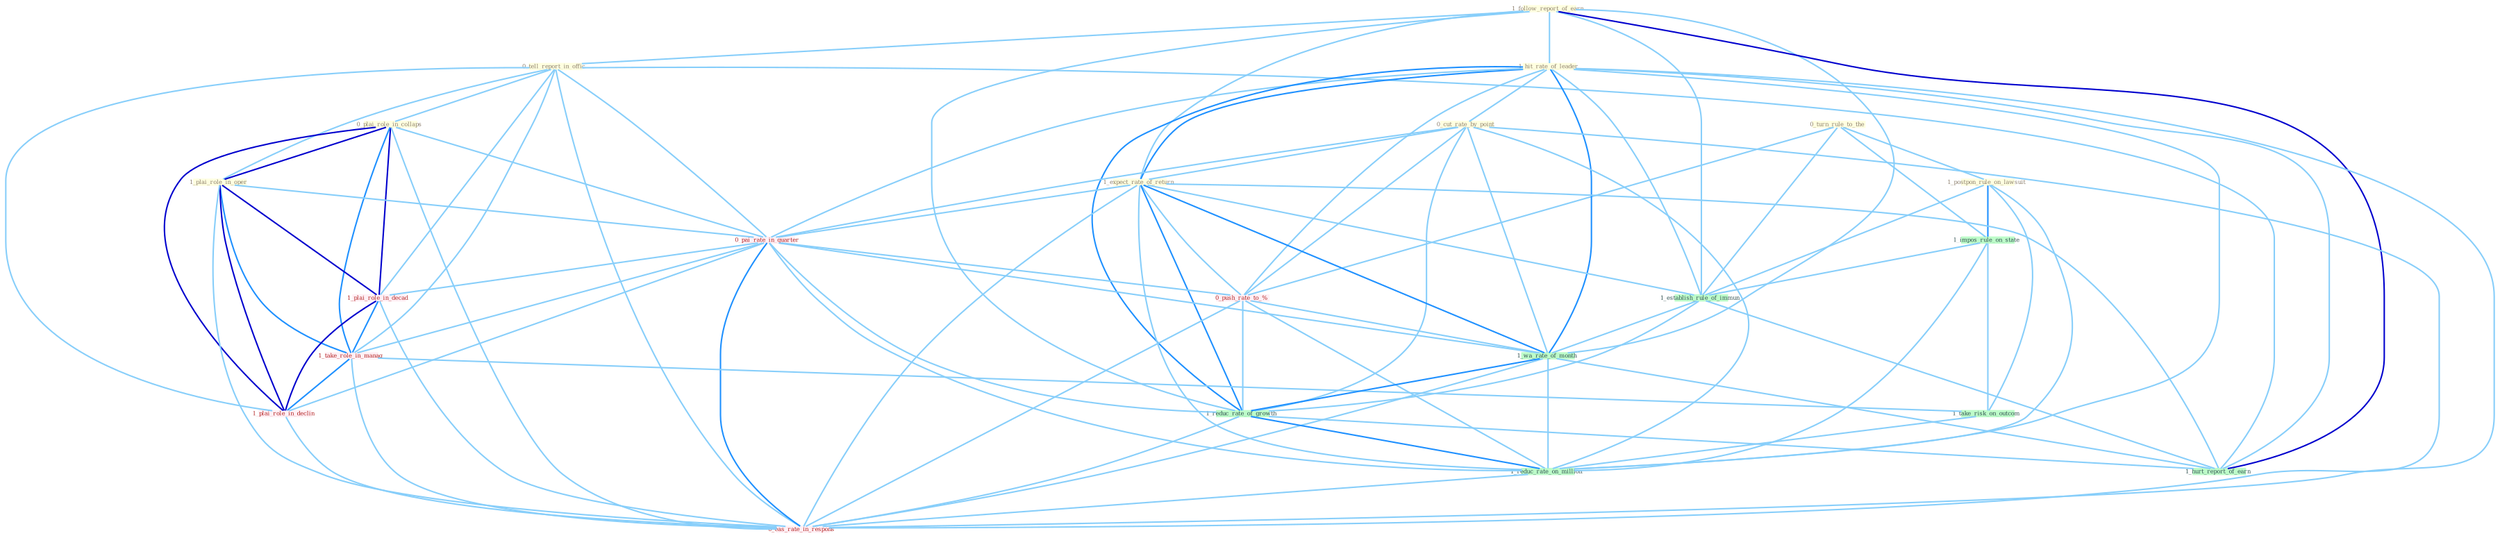 Graph G{ 
    node
    [shape=polygon,style=filled,width=.5,height=.06,color="#BDFCC9",fixedsize=true,fontsize=4,
    fontcolor="#2f4f4f"];
    {node
    [color="#ffffe0", fontcolor="#8b7d6b"] "0_turn_rule_to_the " "1_follow_report_of_earn " "1_postpon_rule_on_lawsuit " "0_tell_report_in_offic " "0_plai_role_in_collaps " "1_plai_role_in_oper " "1_hit_rate_of_leader " "0_cut_rate_by_point " "1_expect_rate_of_return "}
{node [color="#fff0f5", fontcolor="#b22222"] "0_pai_rate_in_quarter " "0_push_rate_to_% " "1_plai_role_in_decad " "1_take_role_in_manag " "1_plai_role_in_declin " "0_eas_rate_in_respons "}
edge [color="#B0E2FF"];

	"0_turn_rule_to_the " -- "1_postpon_rule_on_lawsuit " [w="1", color="#87cefa" ];
	"0_turn_rule_to_the " -- "1_impos_rule_on_state " [w="1", color="#87cefa" ];
	"0_turn_rule_to_the " -- "0_push_rate_to_% " [w="1", color="#87cefa" ];
	"0_turn_rule_to_the " -- "1_establish_rule_of_immun " [w="1", color="#87cefa" ];
	"1_follow_report_of_earn " -- "0_tell_report_in_offic " [w="1", color="#87cefa" ];
	"1_follow_report_of_earn " -- "1_hit_rate_of_leader " [w="1", color="#87cefa" ];
	"1_follow_report_of_earn " -- "1_expect_rate_of_return " [w="1", color="#87cefa" ];
	"1_follow_report_of_earn " -- "1_establish_rule_of_immun " [w="1", color="#87cefa" ];
	"1_follow_report_of_earn " -- "1_wa_rate_of_month " [w="1", color="#87cefa" ];
	"1_follow_report_of_earn " -- "1_reduc_rate_of_growth " [w="1", color="#87cefa" ];
	"1_follow_report_of_earn " -- "1_hurt_report_of_earn " [w="3", color="#0000cd" , len=0.6];
	"1_postpon_rule_on_lawsuit " -- "1_impos_rule_on_state " [w="2", color="#1e90ff" , len=0.8];
	"1_postpon_rule_on_lawsuit " -- "1_take_risk_on_outcom " [w="1", color="#87cefa" ];
	"1_postpon_rule_on_lawsuit " -- "1_establish_rule_of_immun " [w="1", color="#87cefa" ];
	"1_postpon_rule_on_lawsuit " -- "1_reduc_rate_on_million " [w="1", color="#87cefa" ];
	"0_tell_report_in_offic " -- "0_plai_role_in_collaps " [w="1", color="#87cefa" ];
	"0_tell_report_in_offic " -- "1_plai_role_in_oper " [w="1", color="#87cefa" ];
	"0_tell_report_in_offic " -- "0_pai_rate_in_quarter " [w="1", color="#87cefa" ];
	"0_tell_report_in_offic " -- "1_plai_role_in_decad " [w="1", color="#87cefa" ];
	"0_tell_report_in_offic " -- "1_take_role_in_manag " [w="1", color="#87cefa" ];
	"0_tell_report_in_offic " -- "1_plai_role_in_declin " [w="1", color="#87cefa" ];
	"0_tell_report_in_offic " -- "1_hurt_report_of_earn " [w="1", color="#87cefa" ];
	"0_tell_report_in_offic " -- "0_eas_rate_in_respons " [w="1", color="#87cefa" ];
	"0_plai_role_in_collaps " -- "1_plai_role_in_oper " [w="3", color="#0000cd" , len=0.6];
	"0_plai_role_in_collaps " -- "0_pai_rate_in_quarter " [w="1", color="#87cefa" ];
	"0_plai_role_in_collaps " -- "1_plai_role_in_decad " [w="3", color="#0000cd" , len=0.6];
	"0_plai_role_in_collaps " -- "1_take_role_in_manag " [w="2", color="#1e90ff" , len=0.8];
	"0_plai_role_in_collaps " -- "1_plai_role_in_declin " [w="3", color="#0000cd" , len=0.6];
	"0_plai_role_in_collaps " -- "0_eas_rate_in_respons " [w="1", color="#87cefa" ];
	"1_plai_role_in_oper " -- "0_pai_rate_in_quarter " [w="1", color="#87cefa" ];
	"1_plai_role_in_oper " -- "1_plai_role_in_decad " [w="3", color="#0000cd" , len=0.6];
	"1_plai_role_in_oper " -- "1_take_role_in_manag " [w="2", color="#1e90ff" , len=0.8];
	"1_plai_role_in_oper " -- "1_plai_role_in_declin " [w="3", color="#0000cd" , len=0.6];
	"1_plai_role_in_oper " -- "0_eas_rate_in_respons " [w="1", color="#87cefa" ];
	"1_hit_rate_of_leader " -- "0_cut_rate_by_point " [w="1", color="#87cefa" ];
	"1_hit_rate_of_leader " -- "1_expect_rate_of_return " [w="2", color="#1e90ff" , len=0.8];
	"1_hit_rate_of_leader " -- "0_pai_rate_in_quarter " [w="1", color="#87cefa" ];
	"1_hit_rate_of_leader " -- "0_push_rate_to_% " [w="1", color="#87cefa" ];
	"1_hit_rate_of_leader " -- "1_establish_rule_of_immun " [w="1", color="#87cefa" ];
	"1_hit_rate_of_leader " -- "1_wa_rate_of_month " [w="2", color="#1e90ff" , len=0.8];
	"1_hit_rate_of_leader " -- "1_reduc_rate_of_growth " [w="2", color="#1e90ff" , len=0.8];
	"1_hit_rate_of_leader " -- "1_reduc_rate_on_million " [w="1", color="#87cefa" ];
	"1_hit_rate_of_leader " -- "1_hurt_report_of_earn " [w="1", color="#87cefa" ];
	"1_hit_rate_of_leader " -- "0_eas_rate_in_respons " [w="1", color="#87cefa" ];
	"0_cut_rate_by_point " -- "1_expect_rate_of_return " [w="1", color="#87cefa" ];
	"0_cut_rate_by_point " -- "0_pai_rate_in_quarter " [w="1", color="#87cefa" ];
	"0_cut_rate_by_point " -- "0_push_rate_to_% " [w="1", color="#87cefa" ];
	"0_cut_rate_by_point " -- "1_wa_rate_of_month " [w="1", color="#87cefa" ];
	"0_cut_rate_by_point " -- "1_reduc_rate_of_growth " [w="1", color="#87cefa" ];
	"0_cut_rate_by_point " -- "1_reduc_rate_on_million " [w="1", color="#87cefa" ];
	"0_cut_rate_by_point " -- "0_eas_rate_in_respons " [w="1", color="#87cefa" ];
	"1_expect_rate_of_return " -- "0_pai_rate_in_quarter " [w="1", color="#87cefa" ];
	"1_expect_rate_of_return " -- "0_push_rate_to_% " [w="1", color="#87cefa" ];
	"1_expect_rate_of_return " -- "1_establish_rule_of_immun " [w="1", color="#87cefa" ];
	"1_expect_rate_of_return " -- "1_wa_rate_of_month " [w="2", color="#1e90ff" , len=0.8];
	"1_expect_rate_of_return " -- "1_reduc_rate_of_growth " [w="2", color="#1e90ff" , len=0.8];
	"1_expect_rate_of_return " -- "1_reduc_rate_on_million " [w="1", color="#87cefa" ];
	"1_expect_rate_of_return " -- "1_hurt_report_of_earn " [w="1", color="#87cefa" ];
	"1_expect_rate_of_return " -- "0_eas_rate_in_respons " [w="1", color="#87cefa" ];
	"1_impos_rule_on_state " -- "1_take_risk_on_outcom " [w="1", color="#87cefa" ];
	"1_impos_rule_on_state " -- "1_establish_rule_of_immun " [w="1", color="#87cefa" ];
	"1_impos_rule_on_state " -- "1_reduc_rate_on_million " [w="1", color="#87cefa" ];
	"0_pai_rate_in_quarter " -- "0_push_rate_to_% " [w="1", color="#87cefa" ];
	"0_pai_rate_in_quarter " -- "1_plai_role_in_decad " [w="1", color="#87cefa" ];
	"0_pai_rate_in_quarter " -- "1_take_role_in_manag " [w="1", color="#87cefa" ];
	"0_pai_rate_in_quarter " -- "1_plai_role_in_declin " [w="1", color="#87cefa" ];
	"0_pai_rate_in_quarter " -- "1_wa_rate_of_month " [w="1", color="#87cefa" ];
	"0_pai_rate_in_quarter " -- "1_reduc_rate_of_growth " [w="1", color="#87cefa" ];
	"0_pai_rate_in_quarter " -- "1_reduc_rate_on_million " [w="1", color="#87cefa" ];
	"0_pai_rate_in_quarter " -- "0_eas_rate_in_respons " [w="2", color="#1e90ff" , len=0.8];
	"0_push_rate_to_% " -- "1_wa_rate_of_month " [w="1", color="#87cefa" ];
	"0_push_rate_to_% " -- "1_reduc_rate_of_growth " [w="1", color="#87cefa" ];
	"0_push_rate_to_% " -- "1_reduc_rate_on_million " [w="1", color="#87cefa" ];
	"0_push_rate_to_% " -- "0_eas_rate_in_respons " [w="1", color="#87cefa" ];
	"1_plai_role_in_decad " -- "1_take_role_in_manag " [w="2", color="#1e90ff" , len=0.8];
	"1_plai_role_in_decad " -- "1_plai_role_in_declin " [w="3", color="#0000cd" , len=0.6];
	"1_plai_role_in_decad " -- "0_eas_rate_in_respons " [w="1", color="#87cefa" ];
	"1_take_role_in_manag " -- "1_take_risk_on_outcom " [w="1", color="#87cefa" ];
	"1_take_role_in_manag " -- "1_plai_role_in_declin " [w="2", color="#1e90ff" , len=0.8];
	"1_take_role_in_manag " -- "0_eas_rate_in_respons " [w="1", color="#87cefa" ];
	"1_take_risk_on_outcom " -- "1_reduc_rate_on_million " [w="1", color="#87cefa" ];
	"1_establish_rule_of_immun " -- "1_wa_rate_of_month " [w="1", color="#87cefa" ];
	"1_establish_rule_of_immun " -- "1_reduc_rate_of_growth " [w="1", color="#87cefa" ];
	"1_establish_rule_of_immun " -- "1_hurt_report_of_earn " [w="1", color="#87cefa" ];
	"1_plai_role_in_declin " -- "0_eas_rate_in_respons " [w="1", color="#87cefa" ];
	"1_wa_rate_of_month " -- "1_reduc_rate_of_growth " [w="2", color="#1e90ff" , len=0.8];
	"1_wa_rate_of_month " -- "1_reduc_rate_on_million " [w="1", color="#87cefa" ];
	"1_wa_rate_of_month " -- "1_hurt_report_of_earn " [w="1", color="#87cefa" ];
	"1_wa_rate_of_month " -- "0_eas_rate_in_respons " [w="1", color="#87cefa" ];
	"1_reduc_rate_of_growth " -- "1_reduc_rate_on_million " [w="2", color="#1e90ff" , len=0.8];
	"1_reduc_rate_of_growth " -- "1_hurt_report_of_earn " [w="1", color="#87cefa" ];
	"1_reduc_rate_of_growth " -- "0_eas_rate_in_respons " [w="1", color="#87cefa" ];
	"1_reduc_rate_on_million " -- "0_eas_rate_in_respons " [w="1", color="#87cefa" ];
}